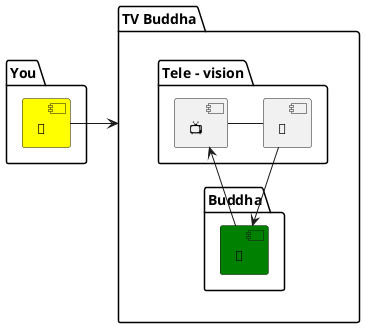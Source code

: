 @startuml
' TV Buddha by Nam June Paik
' “The future is now.” -Nam June Paik
package "You" {
  [👀] as U #Yellow
}

package "TV Buddha" as TVBuddha{
  folder "Buddha"{
    [👀] as BUDDHA #Green
  }
  folder "Tele - vision" {
	  [📺] as TV
	  [🎥] as Camera
  }
}

U -> TVBuddha
BUDDHA -> TV
Camera --> BUDDHA
TV - Camera
@enduml
